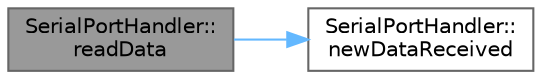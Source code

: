 digraph "SerialPortHandler::readData"
{
 // LATEX_PDF_SIZE
  bgcolor="transparent";
  edge [fontname=Helvetica,fontsize=10,labelfontname=Helvetica,labelfontsize=10];
  node [fontname=Helvetica,fontsize=10,shape=box,height=0.2,width=0.4];
  rankdir="LR";
  Node1 [id="Node000001",label="SerialPortHandler::\lreadData",height=0.2,width=0.4,color="gray40", fillcolor="grey60", style="filled", fontcolor="black",tooltip="Slot wywoływany po odebraniu danych z portu szeregowego."];
  Node1 -> Node2 [id="edge1_Node000001_Node000002",color="steelblue1",style="solid",tooltip=" "];
  Node2 [id="Node000002",label="SerialPortHandler::\lnewDataReceived",height=0.2,width=0.4,color="grey40", fillcolor="white", style="filled",URL="$class_serial_port_handler.html#acdddb7acc71f9595e515ab4d06cb86e5",tooltip="Sygnał emitowany po odebraniu i przetworzeniu nowej linii danych."];
}
